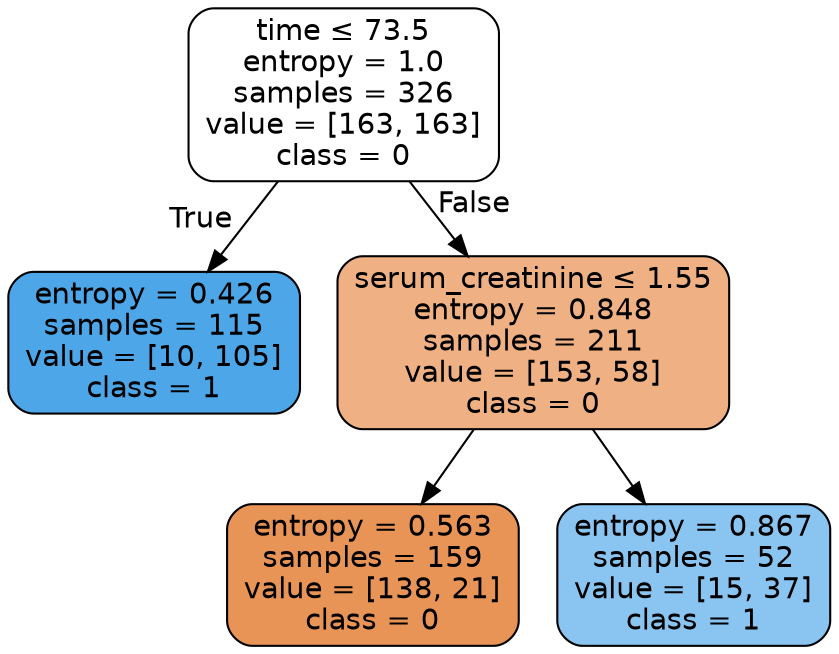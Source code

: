 digraph Tree {
node [shape=box, style="filled, rounded", color="black", fontname=helvetica] ;
edge [fontname=helvetica] ;
0 [label=<time &le; 73.5<br/>entropy = 1.0<br/>samples = 326<br/>value = [163, 163]<br/>class = 0>, fillcolor="#ffffff"] ;
1 [label=<entropy = 0.426<br/>samples = 115<br/>value = [10, 105]<br/>class = 1>, fillcolor="#4ca6e7"] ;
0 -> 1 [labeldistance=2.5, labelangle=45, headlabel="True"] ;
2 [label=<serum_creatinine &le; 1.55<br/>entropy = 0.848<br/>samples = 211<br/>value = [153, 58]<br/>class = 0>, fillcolor="#efb184"] ;
0 -> 2 [labeldistance=2.5, labelangle=-45, headlabel="False"] ;
3 [label=<entropy = 0.563<br/>samples = 159<br/>value = [138, 21]<br/>class = 0>, fillcolor="#e99457"] ;
2 -> 3 ;
4 [label=<entropy = 0.867<br/>samples = 52<br/>value = [15, 37]<br/>class = 1>, fillcolor="#89c5f0"] ;
2 -> 4 ;
}